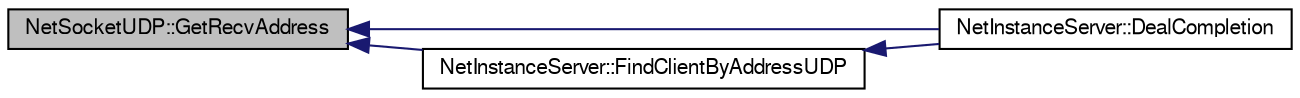 digraph G
{
  edge [fontname="FreeSans",fontsize="10",labelfontname="FreeSans",labelfontsize="10"];
  node [fontname="FreeSans",fontsize="10",shape=record];
  rankdir=LR;
  Node1 [label="NetSocketUDP::GetRecvAddress",height=0.2,width=0.4,color="black", fillcolor="grey75", style="filled" fontcolor="black"];
  Node1 -> Node2 [dir=back,color="midnightblue",fontsize="10",style="solid",fontname="FreeSans"];
  Node2 [label="NetInstanceServer::DealCompletion",height=0.2,width=0.4,color="black", fillcolor="white", style="filled",URL="$class_net_instance_server.html#ab4c3cb083bd951db393538c811d6e4bd"];
  Node1 -> Node3 [dir=back,color="midnightblue",fontsize="10",style="solid",fontname="FreeSans"];
  Node3 [label="NetInstanceServer::FindClientByAddressUDP",height=0.2,width=0.4,color="black", fillcolor="white", style="filled",URL="$class_net_instance_server.html#a576b012838955e93170a4e2972e9c9b1"];
  Node3 -> Node2 [dir=back,color="midnightblue",fontsize="10",style="solid",fontname="FreeSans"];
}
